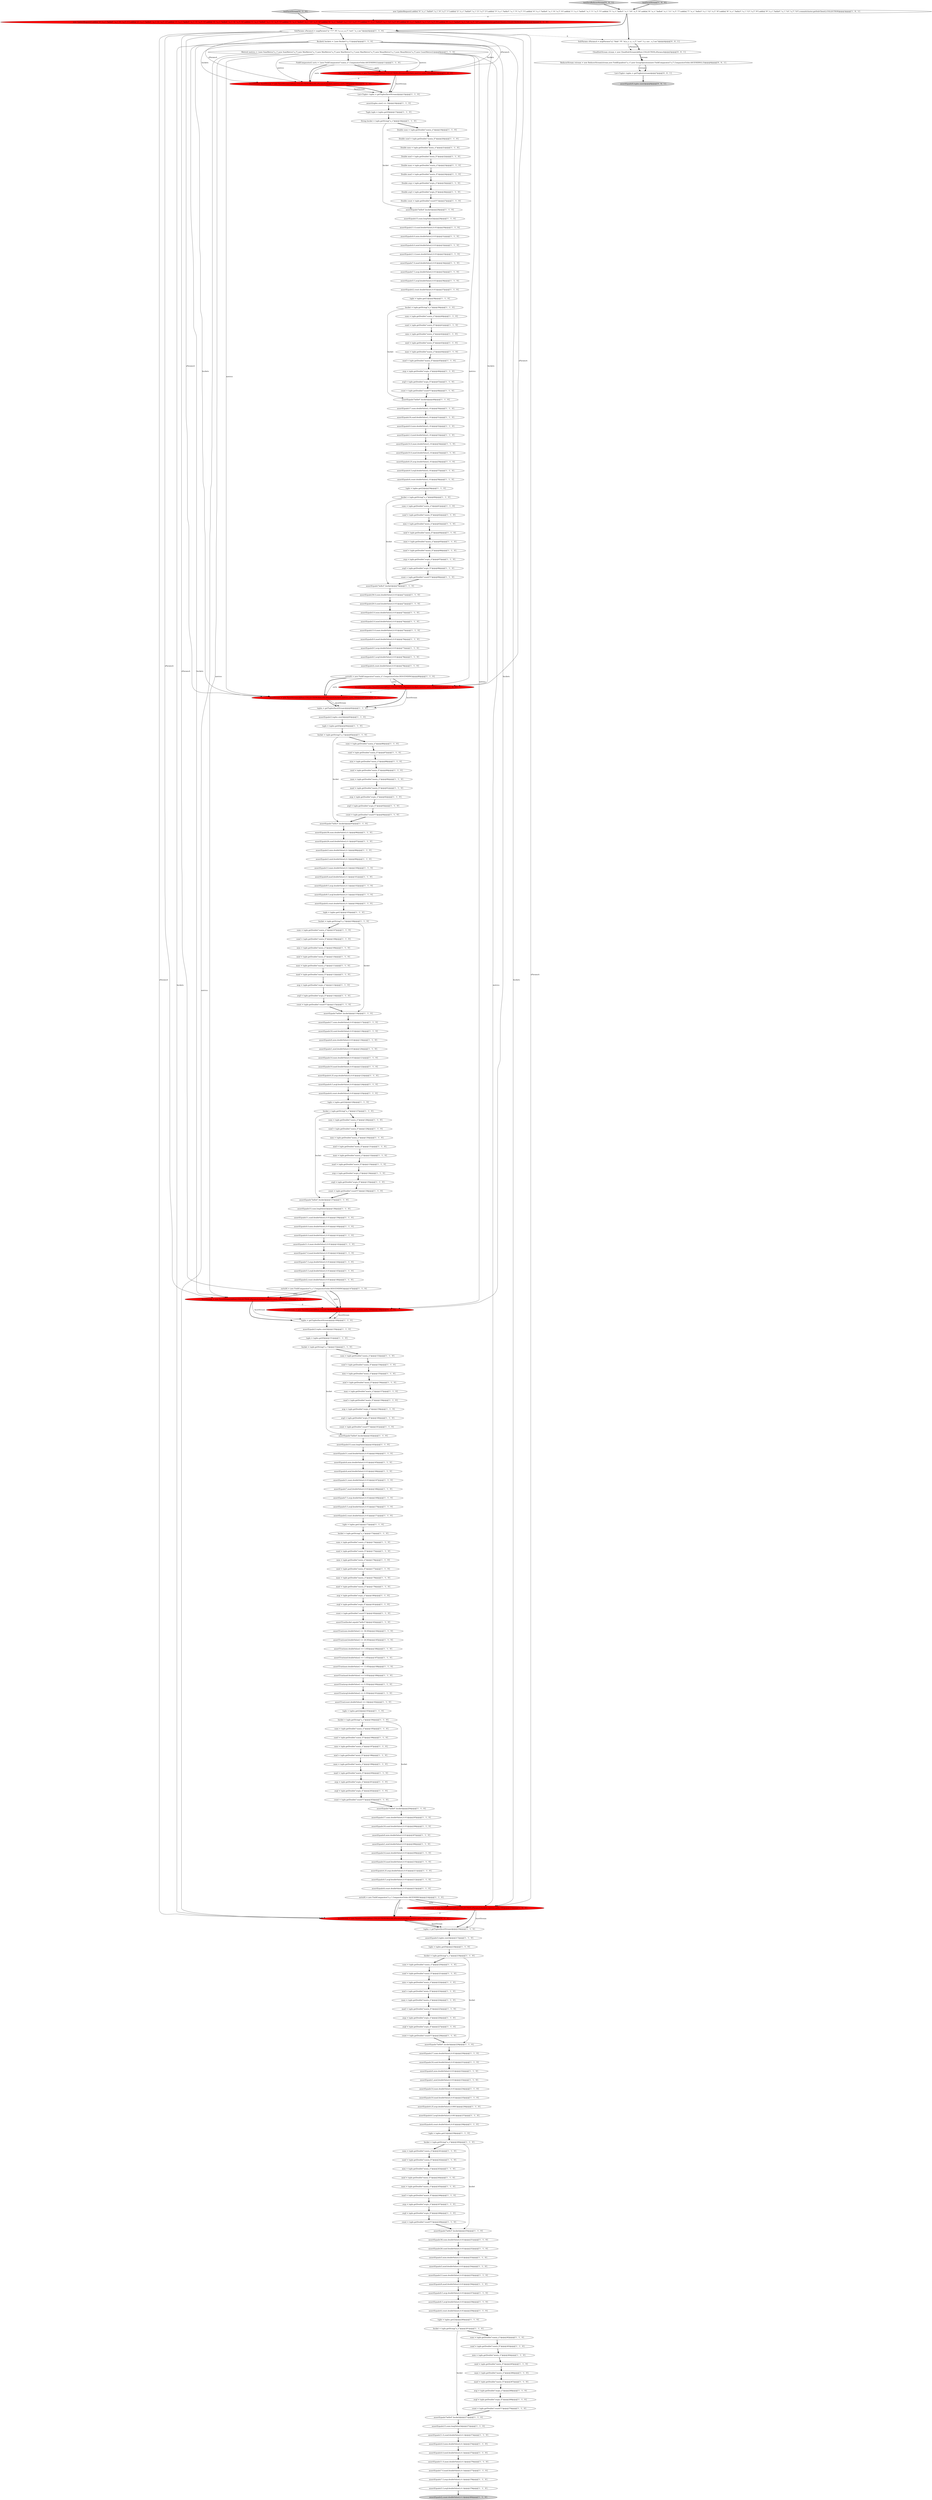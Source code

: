digraph {
89 [style = filled, label = "avgi = tuple.getDouble(\"avg(a_i)\")@@@113@@@['1', '1', '0']", fillcolor = white, shape = ellipse image = "AAA0AAABBB1BBB"];
34 [style = filled, label = "mini = tuple.getDouble(\"min(a_i)\")@@@109@@@['1', '1', '0']", fillcolor = white, shape = ellipse image = "AAA0AAABBB1BBB"];
16 [style = filled, label = "FieldComparator(( sorts = {new FieldComparator(\"sum(a_i)\",ComparatorOrder.ASCENDING)}@@@11@@@['1', '1', '0']", fillcolor = white, shape = ellipse image = "AAA0AAABBB1BBB"];
196 [style = filled, label = "assertEquals(0,mini.doubleValue(),0.01)@@@232@@@['1', '1', '0']", fillcolor = white, shape = ellipse image = "AAA0AAABBB1BBB"];
101 [style = filled, label = "Double minf = tuple.getDouble(\"min(a_f)\")@@@22@@@['1', '1', '0']", fillcolor = white, shape = ellipse image = "AAA0AAABBB1BBB"];
264 [style = filled, label = "avgi = tuple.getDouble(\"avg(a_i)\")@@@226@@@['1', '1', '0']", fillcolor = white, shape = ellipse image = "AAA0AAABBB1BBB"];
226 [style = filled, label = "avgf = tuple.getDouble(\"avg(a_f)\")@@@68@@@['1', '1', '0']", fillcolor = white, shape = ellipse image = "AAA0AAABBB1BBB"];
63 [style = filled, label = "sumi = tuple.getDouble(\"sum(a_i)\")@@@262@@@['1', '1', '0']", fillcolor = white, shape = ellipse image = "AAA0AAABBB1BBB"];
72 [style = filled, label = "maxf = tuple.getDouble(\"max(a_f)\")@@@91@@@['1', '1', '0']", fillcolor = white, shape = ellipse image = "AAA0AAABBB1BBB"];
84 [style = filled, label = "assertEquals(\"hello3\",bucket)@@@95@@@['1', '1', '0']", fillcolor = white, shape = ellipse image = "AAA0AAABBB1BBB"];
44 [style = filled, label = "assertEquals(10,maxf.doubleValue(),0.01)@@@210@@@['1', '1', '0']", fillcolor = white, shape = ellipse image = "AAA0AAABBB1BBB"];
137 [style = filled, label = "maxi = tuple.getDouble(\"max(a_i)\")@@@157@@@['1', '1', '0']", fillcolor = white, shape = ellipse image = "AAA0AAABBB1BBB"];
151 [style = filled, label = "sumf = tuple.getDouble(\"sum(a_f)\")@@@108@@@['1', '1', '0']", fillcolor = white, shape = ellipse image = "AAA0AAABBB1BBB"];
194 [style = filled, label = "assertEquals(3,tuples.size())@@@217@@@['1', '1', '0']", fillcolor = white, shape = ellipse image = "AAA0AAABBB1BBB"];
32 [style = filled, label = "assertEquals(6.5,avgf.doubleValue(),0.1)@@@103@@@['1', '1', '0']", fillcolor = white, shape = ellipse image = "AAA0AAABBB1BBB"];
220 [style = filled, label = "assertEquals(11,sumf.doubleValue(),0.01)@@@164@@@['1', '1', '0']", fillcolor = white, shape = ellipse image = "AAA0AAABBB1BBB"];
270 [style = filled, label = "assertEquals(15,sumi.longValue())@@@272@@@['1', '1', '0']", fillcolor = white, shape = ellipse image = "AAA0AAABBB1BBB"];
257 [style = filled, label = "assertEquals(3,tuples.size())@@@150@@@['1', '1', '0']", fillcolor = white, shape = ellipse image = "AAA0AAABBB1BBB"];
272 [style = filled, label = "count = tuple.getDouble(\"count(*)\")@@@249@@@['1', '1', '0']", fillcolor = white, shape = ellipse image = "AAA0AAABBB1BBB"];
33 [style = filled, label = "assertEquals(38,sumi.doubleValue(),0.01)@@@251@@@['1', '1', '0']", fillcolor = white, shape = ellipse image = "AAA0AAABBB1BBB"];
43 [style = filled, label = "minf = tuple.getDouble(\"min(a_f)\")@@@131@@@['1', '1', '0']", fillcolor = white, shape = ellipse image = "AAA0AAABBB1BBB"];
174 [style = filled, label = "tuple = tuples.get(0)@@@151@@@['1', '1', '0']", fillcolor = white, shape = ellipse image = "AAA0AAABBB1BBB"];
281 [style = filled, label = "SolrParams sParamsA = mapParams(\"q\",\"blah\",\"fl\",\"id,a_s, a_i, a_f\",\"sort\",\"a_s asc , a_f asc\")@@@4@@@['0', '0', '1']", fillcolor = white, shape = ellipse image = "AAA0AAABBB3BBB"];
250 [style = filled, label = "assertEquals(26.0,sumf.doubleValue(),0.01)@@@72@@@['1', '1', '0']", fillcolor = white, shape = ellipse image = "AAA0AAABBB1BBB"];
62 [style = filled, label = "assertEquals(\"hello3\",bucket)@@@250@@@['1', '1', '0']", fillcolor = white, shape = ellipse image = "AAA0AAABBB1BBB"];
179 [style = filled, label = "bucket = tuple.getString(\"a_s\")@@@261@@@['1', '1', '0']", fillcolor = white, shape = ellipse image = "AAA0AAABBB1BBB"];
148 [style = filled, label = "assertEquals(5.5,avgf.doubleValue(),0.01)@@@36@@@['1', '1', '0']", fillcolor = white, shape = ellipse image = "AAA0AAABBB1BBB"];
52 [style = filled, label = "sorts(0( = new FieldComparator(\"sum(a_i)\",ComparatorOrder.DESCENDING)@@@80@@@['1', '1', '0']", fillcolor = white, shape = ellipse image = "AAA0AAABBB1BBB"];
185 [style = filled, label = "assertEquals(4,count.doubleValue(),0.1)@@@104@@@['1', '1', '0']", fillcolor = white, shape = ellipse image = "AAA0AAABBB1BBB"];
49 [style = filled, label = "tuple = tuples.get(1)@@@105@@@['1', '1', '0']", fillcolor = white, shape = ellipse image = "AAA0AAABBB1BBB"];
147 [style = filled, label = "assertTrue(maxf.doubleValue() == 9.0D)@@@189@@@['1', '1', '0']", fillcolor = white, shape = ellipse image = "AAA0AAABBB1BBB"];
213 [style = filled, label = "avgi = tuple.getDouble(\"avg(a_i)\")@@@67@@@['1', '1', '0']", fillcolor = white, shape = ellipse image = "AAA0AAABBB1BBB"];
252 [style = filled, label = "assertEquals(4,count.doubleValue(),0.01)@@@259@@@['1', '1', '0']", fillcolor = white, shape = ellipse image = "AAA0AAABBB1BBB"];
141 [style = filled, label = "bucket = tuple.getString(\"a_s\")@@@240@@@['1', '1', '0']", fillcolor = white, shape = ellipse image = "AAA0AAABBB1BBB"];
146 [style = filled, label = "Double avgf = tuple.getDouble(\"avg(a_f)\")@@@26@@@['1', '1', '0']", fillcolor = white, shape = ellipse image = "AAA0AAABBB1BBB"];
128 [style = filled, label = "minf = tuple.getDouble(\"min(a_f)\")@@@89@@@['1', '1', '0']", fillcolor = white, shape = ellipse image = "AAA0AAABBB1BBB"];
235 [style = filled, label = "assertEquals(9,maxf.doubleValue(),0.01)@@@256@@@['1', '1', '0']", fillcolor = white, shape = ellipse image = "AAA0AAABBB1BBB"];
4 [style = filled, label = "assertEquals(14,maxi.doubleValue(),0.01)@@@209@@@['1', '1', '0']", fillcolor = white, shape = ellipse image = "AAA0AAABBB1BBB"];
162 [style = filled, label = "assertTrue(avgf.doubleValue() == 6.5D)@@@191@@@['1', '1', '0']", fillcolor = white, shape = ellipse image = "AAA0AAABBB1BBB"];
93 [style = filled, label = "avgf = tuple.getDouble(\"avg(a_f)\")@@@160@@@['1', '1', '0']", fillcolor = white, shape = ellipse image = "AAA0AAABBB1BBB"];
48 [style = filled, label = "assertEquals(1.0,minf.doubleValue(),.01)@@@53@@@['1', '1', '0']", fillcolor = white, shape = ellipse image = "AAA0AAABBB1BBB"];
8 [style = filled, label = "mini = tuple.getDouble(\"min(a_i)\")@@@222@@@['1', '1', '0']", fillcolor = white, shape = ellipse image = "AAA0AAABBB1BBB"];
18 [style = filled, label = "avgi = tuple.getDouble(\"avg(a_i)\")@@@247@@@['1', '1', '0']", fillcolor = white, shape = ellipse image = "AAA0AAABBB1BBB"];
95 [style = filled, label = "sumf = tuple.getDouble(\"sum(a_f)\")@@@129@@@['1', '1', '0']", fillcolor = white, shape = ellipse image = "AAA0AAABBB1BBB"];
262 [style = filled, label = "assertEquals(4,count.doubleValue(),0.01)@@@238@@@['1', '1', '0']", fillcolor = white, shape = ellipse image = "AAA0AAABBB1BBB"];
86 [style = filled, label = "assertEquals(11.0,sumf.doubleValue(),0.01)@@@30@@@['1', '1', '0']", fillcolor = white, shape = ellipse image = "AAA0AAABBB1BBB"];
153 [style = filled, label = "bucket = tuple.getString(\"a_s\")@@@85@@@['1', '1', '0']", fillcolor = white, shape = ellipse image = "AAA0AAABBB1BBB"];
206 [style = filled, label = "assertEquals(5.5,avgf.doubleValue(),0.01)@@@145@@@['1', '1', '0']", fillcolor = white, shape = ellipse image = "AAA0AAABBB1BBB"];
133 [style = filled, label = "assertEquals(9.5,avgi.doubleValue(),0.01)@@@77@@@['1', '1', '0']", fillcolor = white, shape = ellipse image = "AAA0AAABBB1BBB"];
107 [style = filled, label = "maxf = tuple.getDouble(\"max(a_f)\")@@@45@@@['1', '1', '0']", fillcolor = white, shape = ellipse image = "AAA0AAABBB1BBB"];
216 [style = filled, label = "sumi = tuple.getDouble(\"sum(a_i)\")@@@174@@@['1', '1', '0']", fillcolor = white, shape = ellipse image = "AAA0AAABBB1BBB"];
143 [style = filled, label = "avgf = tuple.getDouble(\"avg(a_f)\")@@@93@@@['1', '1', '0']", fillcolor = white, shape = ellipse image = "AAA0AAABBB1BBB"];
98 [style = filled, label = "assertEquals(0,mini.doubleValue(),0.01)@@@207@@@['1', '1', '0']", fillcolor = white, shape = ellipse image = "AAA0AAABBB1BBB"];
30 [style = filled, label = "sorts(0( = new FieldComparator(\"a_s\",ComparatorOrder.DESCENDING)@@@147@@@['1', '1', '0']", fillcolor = white, shape = ellipse image = "AAA0AAABBB1BBB"];
144 [style = filled, label = "mini = tuple.getDouble(\"min(a_i)\")@@@88@@@['1', '1', '0']", fillcolor = white, shape = ellipse image = "AAA0AAABBB1BBB"];
172 [style = filled, label = "Metric(( metrics = {new SumMetric(\"a_i\"),new SumMetric(\"a_f\"),new MinMetric(\"a_i\"),new MinMetric(\"a_f\"),new MaxMetric(\"a_i\"),new MaxMetric(\"a_f\"),new MeanMetric(\"a_i\"),new MeanMetric(\"a_f\"),new CountMetric()}@@@8@@@['1', '1', '0']", fillcolor = white, shape = ellipse image = "AAA0AAABBB1BBB"];
263 [style = filled, label = "assert(tuples.size() == 3)@@@16@@@['1', '1', '0']", fillcolor = white, shape = ellipse image = "AAA0AAABBB1BBB"];
25 [style = filled, label = "count = tuple.getDouble(\"count(*)\")@@@270@@@['1', '1', '0']", fillcolor = white, shape = ellipse image = "AAA0AAABBB1BBB"];
129 [style = filled, label = "assertEquals(9.5,avgi.doubleValue(),0.01)@@@257@@@['1', '1', '0']", fillcolor = white, shape = ellipse image = "AAA0AAABBB1BBB"];
78 [style = filled, label = "sumf = tuple.getDouble(\"sum(a_f)\")@@@242@@@['1', '1', '0']", fillcolor = white, shape = ellipse image = "AAA0AAABBB1BBB"];
96 [style = filled, label = "assertEquals(18,sumf.doubleValue(),0.01)@@@231@@@['1', '1', '0']", fillcolor = white, shape = ellipse image = "AAA0AAABBB1BBB"];
156 [style = filled, label = "assertEquals(10.0,maxf.doubleValue(),.01)@@@55@@@['1', '1', '0']", fillcolor = white, shape = ellipse image = "AAA0AAABBB1BBB"];
204 [style = filled, label = "assertEquals(15,sumi.longValue())@@@29@@@['1', '1', '0']", fillcolor = white, shape = ellipse image = "AAA0AAABBB1BBB"];
54 [style = filled, label = "String bucket = tuple.getString(\"a_s\")@@@18@@@['1', '1', '0']", fillcolor = white, shape = ellipse image = "AAA0AAABBB1BBB"];
5 [style = filled, label = "assertTrue(minf.doubleValue() == 3.0D)@@@187@@@['1', '1', '0']", fillcolor = white, shape = ellipse image = "AAA0AAABBB1BBB"];
122 [style = filled, label = "assertEquals(11.0,maxi.doubleValue(),0.01)@@@142@@@['1', '1', '0']", fillcolor = white, shape = ellipse image = "AAA0AAABBB1BBB"];
208 [style = filled, label = "assertEquals(3,minf.doubleValue(),0.01)@@@254@@@['1', '1', '0']", fillcolor = white, shape = ellipse image = "AAA0AAABBB1BBB"];
215 [style = filled, label = "minf = tuple.getDouble(\"min(a_f)\")@@@156@@@['1', '1', '0']", fillcolor = white, shape = ellipse image = "AAA0AAABBB1BBB"];
103 [style = filled, label = "assertEquals(9,maxf.doubleValue(),0.1)@@@101@@@['1', '1', '0']", fillcolor = white, shape = ellipse image = "AAA0AAABBB1BBB"];
183 [style = filled, label = "Double sumi = tuple.getDouble(\"sum(a_i)\")@@@19@@@['1', '1', '0']", fillcolor = white, shape = ellipse image = "AAA0AAABBB1BBB"];
237 [style = filled, label = "assertEquals(\"hello3\",bucket)@@@70@@@['1', '1', '0']", fillcolor = white, shape = ellipse image = "AAA0AAABBB1BBB"];
276 [style = filled, label = "facetStream = new FacetStream(zkHost,COLLECTIONORALIAS,sParamsA,buckets,metrics,sorts,100)@@@81@@@['0', '1', '0']", fillcolor = red, shape = ellipse image = "AAA1AAABBB2BBB"];
155 [style = filled, label = "assertEquals(26,sumf.doubleValue(),0.01)@@@252@@@['1', '1', '0']", fillcolor = white, shape = ellipse image = "AAA0AAABBB1BBB"];
58 [style = filled, label = "assertEquals(11.0,maxi.doubleValue(),0.01)@@@33@@@['1', '1', '0']", fillcolor = white, shape = ellipse image = "AAA0AAABBB1BBB"];
284 [style = filled, label = "testZeroReducerStream['0', '0', '1']", fillcolor = lightgray, shape = diamond image = "AAA0AAABBB3BBB"];
217 [style = filled, label = "maxi = tuple.getDouble(\"max(a_i)\")@@@65@@@['1', '1', '0']", fillcolor = white, shape = ellipse image = "AAA0AAABBB1BBB"];
283 [style = filled, label = "ReducerStream rstream = new ReducerStream(stream,new FieldEqualitor(\"a_s\"),new GroupOperation(new FieldComparator(\"a_f\",ComparatorOrder.ASCENDING),5))@@@6@@@['0', '0', '1']", fillcolor = white, shape = ellipse image = "AAA0AAABBB3BBB"];
192 [style = filled, label = "assertEquals(4.25,avgi.doubleValue(),0.01)@@@211@@@['1', '1', '0']", fillcolor = white, shape = ellipse image = "AAA0AAABBB1BBB"];
165 [style = filled, label = "assertEquals(18,sumf.doubleValue(),.01)@@@51@@@['1', '1', '0']", fillcolor = white, shape = ellipse image = "AAA0AAABBB1BBB"];
249 [style = filled, label = "assertEquals(6.5,avgf.doubleValue(),0.01)@@@78@@@['1', '1', '0']", fillcolor = white, shape = ellipse image = "AAA0AAABBB1BBB"];
197 [style = filled, label = "assertEquals(11.0,sumf.doubleValue(),0.1)@@@273@@@['1', '1', '0']", fillcolor = white, shape = ellipse image = "AAA0AAABBB1BBB"];
135 [style = filled, label = "maxf = tuple.getDouble(\"max(a_f)\")@@@133@@@['1', '1', '0']", fillcolor = white, shape = ellipse image = "AAA0AAABBB1BBB"];
51 [style = filled, label = "tuple = tuples.get(2)@@@193@@@['1', '1', '0']", fillcolor = white, shape = ellipse image = "AAA0AAABBB1BBB"];
60 [style = filled, label = "assertEquals(7.5,avgi.doubleValue(),0.01)@@@169@@@['1', '1', '0']", fillcolor = white, shape = ellipse image = "AAA0AAABBB1BBB"];
266 [style = filled, label = "maxi = tuple.getDouble(\"max(a_i)\")@@@245@@@['1', '1', '0']", fillcolor = white, shape = ellipse image = "AAA0AAABBB1BBB"];
64 [style = filled, label = "tuples = getTuples(facetStream)@@@82@@@['1', '1', '0']", fillcolor = white, shape = ellipse image = "AAA0AAABBB1BBB"];
268 [style = filled, label = "assertTrue(mini.doubleValue() == 3.0D)@@@186@@@['1', '1', '0']", fillcolor = white, shape = ellipse image = "AAA0AAABBB1BBB"];
97 [style = filled, label = "assertEquals(13,maxi.doubleValue(),0.01)@@@255@@@['1', '1', '0']", fillcolor = white, shape = ellipse image = "AAA0AAABBB1BBB"];
111 [style = filled, label = "assertEquals(0,mini.doubleValue(),0.01)@@@119@@@['1', '1', '0']", fillcolor = white, shape = ellipse image = "AAA0AAABBB1BBB"];
92 [style = filled, label = "assertEquals(18,sumf.doubleValue(),0.01)@@@118@@@['1', '1', '0']", fillcolor = white, shape = ellipse image = "AAA0AAABBB1BBB"];
182 [style = filled, label = "mini = tuple.getDouble(\"min(a_i)\")@@@130@@@['1', '1', '0']", fillcolor = white, shape = ellipse image = "AAA0AAABBB1BBB"];
224 [style = filled, label = "Bucket(( buckets = {new Bucket(\"a_s\")}@@@5@@@['1', '1', '0']", fillcolor = white, shape = ellipse image = "AAA0AAABBB1BBB"];
46 [style = filled, label = "assertEquals(11,maxi.doubleValue(),0.01)@@@167@@@['1', '1', '0']", fillcolor = white, shape = ellipse image = "AAA0AAABBB1BBB"];
186 [style = filled, label = "avgi = tuple.getDouble(\"avg(a_i)\")@@@201@@@['1', '1', '0']", fillcolor = white, shape = ellipse image = "AAA0AAABBB1BBB"];
191 [style = filled, label = "assertEquals(\"hello4\",bucket)@@@137@@@['1', '1', '0']", fillcolor = white, shape = ellipse image = "AAA0AAABBB1BBB"];
115 [style = filled, label = "assertEquals(9.5,avgi.doubleValue(),0.1)@@@102@@@['1', '1', '0']", fillcolor = white, shape = ellipse image = "AAA0AAABBB1BBB"];
154 [style = filled, label = "assertEquals(10,maxf.doubleValue(),0.01)@@@122@@@['1', '1', '0']", fillcolor = white, shape = ellipse image = "AAA0AAABBB1BBB"];
118 [style = filled, label = "mini = tuple.getDouble(\"min(a_i)\")@@@63@@@['1', '1', '0']", fillcolor = white, shape = ellipse image = "AAA0AAABBB1BBB"];
100 [style = filled, label = "maxi = tuple.getDouble(\"max(a_i)\")@@@199@@@['1', '1', '0']", fillcolor = white, shape = ellipse image = "AAA0AAABBB1BBB"];
227 [style = filled, label = "assertEquals(4,count.doubleValue(),0.01)@@@79@@@['1', '1', '0']", fillcolor = white, shape = ellipse image = "AAA0AAABBB1BBB"];
161 [style = filled, label = "maxf = tuple.getDouble(\"max(a_f)\")@@@158@@@['1', '1', '0']", fillcolor = white, shape = ellipse image = "AAA0AAABBB1BBB"];
21 [style = filled, label = "tuples = getTuples(facetStream)@@@149@@@['1', '1', '0']", fillcolor = white, shape = ellipse image = "AAA0AAABBB1BBB"];
126 [style = filled, label = "assertEquals(1,minf.doubleValue(),0.01)@@@120@@@['1', '1', '0']", fillcolor = white, shape = ellipse image = "AAA0AAABBB1BBB"];
254 [style = filled, label = "maxi = tuple.getDouble(\"max(a_i)\")@@@44@@@['1', '1', '0']", fillcolor = white, shape = ellipse image = "AAA0AAABBB1BBB"];
214 [style = filled, label = "maxi = tuple.getDouble(\"max(a_i)\")@@@224@@@['1', '1', '0']", fillcolor = white, shape = ellipse image = "AAA0AAABBB1BBB"];
267 [style = filled, label = "FacetStream facetStream = new FacetStream(zkHost,COLLECTION,sParamsA,buckets,metrics,sorts,100)@@@14@@@['1', '0', '0']", fillcolor = red, shape = ellipse image = "AAA1AAABBB1BBB"];
271 [style = filled, label = "mini = tuple.getDouble(\"min(a_i)\")@@@176@@@['1', '1', '0']", fillcolor = white, shape = ellipse image = "AAA0AAABBB1BBB"];
261 [style = filled, label = "assertEquals(4.5,avgf.doubleValue(),.01)@@@57@@@['1', '1', '0']", fillcolor = white, shape = ellipse image = "AAA0AAABBB1BBB"];
75 [style = filled, label = "assertEquals(3,minf.doubleValue(),0.1)@@@99@@@['1', '1', '0']", fillcolor = white, shape = ellipse image = "AAA0AAABBB1BBB"];
193 [style = filled, label = "avgf = tuple.getDouble(\"avg(a_f)\")@@@114@@@['1', '1', '0']", fillcolor = white, shape = ellipse image = "AAA0AAABBB1BBB"];
205 [style = filled, label = "sumi = tuple.getDouble(\"sum(a_i)\")@@@61@@@['1', '1', '0']", fillcolor = white, shape = ellipse image = "AAA0AAABBB1BBB"];
22 [style = filled, label = "Double maxf = tuple.getDouble(\"max(a_f)\")@@@24@@@['1', '1', '0']", fillcolor = white, shape = ellipse image = "AAA0AAABBB1BBB"];
80 [style = filled, label = "assertEquals(11,sumf.doubleValue(),0.01)@@@139@@@['1', '1', '0']", fillcolor = white, shape = ellipse image = "AAA0AAABBB1BBB"];
279 [style = filled, label = "CloudSolrStream stream = new CloudSolrStream(zkHost,COLLECTION,sParamsA)@@@5@@@['0', '0', '1']", fillcolor = white, shape = ellipse image = "AAA0AAABBB3BBB"];
7 [style = filled, label = "avgf = tuple.getDouble(\"avg(a_f)\")@@@202@@@['1', '1', '0']", fillcolor = white, shape = ellipse image = "AAA0AAABBB1BBB"];
207 [style = filled, label = "assertEquals(14,maxi.doubleValue(),0.01)@@@234@@@['1', '1', '0']", fillcolor = white, shape = ellipse image = "AAA0AAABBB1BBB"];
184 [style = filled, label = "assertEquals(2,count.doubleValue(),0.01)@@@146@@@['1', '1', '0']", fillcolor = white, shape = ellipse image = "AAA0AAABBB1BBB"];
152 [style = filled, label = "assertEquals(7.5,avgi.doubleValue(),0.01)@@@35@@@['1', '1', '0']", fillcolor = white, shape = ellipse image = "AAA0AAABBB1BBB"];
139 [style = filled, label = "assertEquals(5.5,avgf.doubleValue(),0.01)@@@170@@@['1', '1', '0']", fillcolor = white, shape = ellipse image = "AAA0AAABBB1BBB"];
203 [style = filled, label = "Double maxi = tuple.getDouble(\"max(a_i)\")@@@23@@@['1', '1', '0']", fillcolor = white, shape = ellipse image = "AAA0AAABBB1BBB"];
173 [style = filled, label = "Tuple tuple = tuples.get(0)@@@17@@@['1', '1', '0']", fillcolor = white, shape = ellipse image = "AAA0AAABBB1BBB"];
27 [style = filled, label = "maxi = tuple.getDouble(\"max(a_i)\")@@@111@@@['1', '1', '0']", fillcolor = white, shape = ellipse image = "AAA0AAABBB1BBB"];
134 [style = filled, label = "sumi = tuple.getDouble(\"sum(a_i)\")@@@220@@@['1', '1', '0']", fillcolor = white, shape = ellipse image = "AAA0AAABBB1BBB"];
202 [style = filled, label = "assertEquals(15,sumi.longValue())@@@138@@@['1', '1', '0']", fillcolor = white, shape = ellipse image = "AAA0AAABBB1BBB"];
138 [style = filled, label = "minf = tuple.getDouble(\"min(a_f)\")@@@223@@@['1', '1', '0']", fillcolor = white, shape = ellipse image = "AAA0AAABBB1BBB"];
61 [style = filled, label = "assertEquals(13,maxi.doubleValue(),0.1)@@@100@@@['1', '1', '0']", fillcolor = white, shape = ellipse image = "AAA0AAABBB1BBB"];
200 [style = filled, label = "sumf = tuple.getDouble(\"sum(a_f)\")@@@41@@@['1', '1', '0']", fillcolor = white, shape = ellipse image = "AAA0AAABBB1BBB"];
66 [style = filled, label = "mini = tuple.getDouble(\"min(a_i)\")@@@42@@@['1', '1', '0']", fillcolor = white, shape = ellipse image = "AAA0AAABBB1BBB"];
29 [style = filled, label = "assertEquals(4.5,avgf.doubleValue(),0.01)@@@124@@@['1', '1', '0']", fillcolor = white, shape = ellipse image = "AAA0AAABBB1BBB"];
278 [style = filled, label = "testFacetStream['0', '1', '0']", fillcolor = lightgray, shape = diamond image = "AAA0AAABBB2BBB"];
132 [style = filled, label = "bucket = tuple.getString(\"a_s\")@@@194@@@['1', '1', '0']", fillcolor = white, shape = ellipse image = "AAA0AAABBB1BBB"];
239 [style = filled, label = "assertEquals(7.0,maxf.doubleValue(),0.01)@@@143@@@['1', '1', '0']", fillcolor = white, shape = ellipse image = "AAA0AAABBB1BBB"];
17 [style = filled, label = "mini = tuple.getDouble(\"min(a_i)\")@@@155@@@['1', '1', '0']", fillcolor = white, shape = ellipse image = "AAA0AAABBB1BBB"];
36 [style = filled, label = "assertTrue(bucket.equals(\"hello3\"))@@@183@@@['1', '1', '0']", fillcolor = white, shape = ellipse image = "AAA0AAABBB1BBB"];
108 [style = filled, label = "assertEquals(\"hello0\",bucket)@@@229@@@['1', '1', '0']", fillcolor = white, shape = ellipse image = "AAA0AAABBB1BBB"];
11 [style = filled, label = "avgi = tuple.getDouble(\"avg(a_i)\")@@@180@@@['1', '1', '0']", fillcolor = white, shape = ellipse image = "AAA0AAABBB1BBB"];
125 [style = filled, label = "bucket = tuple.getString(\"a_s\")@@@39@@@['1', '1', '0']", fillcolor = white, shape = ellipse image = "AAA0AAABBB1BBB"];
258 [style = filled, label = "maxi = tuple.getDouble(\"max(a_i)\")@@@132@@@['1', '1', '0']", fillcolor = white, shape = ellipse image = "AAA0AAABBB1BBB"];
120 [style = filled, label = "tuple = tuples.get(1)@@@38@@@['1', '1', '0']", fillcolor = white, shape = ellipse image = "AAA0AAABBB1BBB"];
199 [style = filled, label = "assertEquals(7.5,avgi.doubleValue(),0.1)@@@278@@@['1', '1', '0']", fillcolor = white, shape = ellipse image = "AAA0AAABBB1BBB"];
164 [style = filled, label = "new UpdateRequest().add(id,\"0\",\"a_s\",\"hello0\",\"a_i\",\"0\",\"a_f\",\"1\").add(id,\"2\",\"a_s\",\"hello0\",\"a_i\",\"2\",\"a_f\",\"2\").add(id,\"3\",\"a_s\",\"hello3\",\"a_i\",\"3\",\"a_f\",\"3\").add(id,\"4\",\"a_s\",\"hello4\",\"a_i\",\"4\",\"a_f\",\"4\").add(id,\"1\",\"a_s\",\"hello0\",\"a_i\",\"1\",\"a_f\",\"5\").add(id,\"5\",\"a_s\",\"hello3\",\"a_i\",\"10\",\"a_f\",\"6\").add(id,\"6\",\"a_s\",\"hello4\",\"a_i\",\"11\",\"a_f\",\"7\").add(id,\"7\",\"a_s\",\"hello3\",\"a_i\",\"12\",\"a_f\",\"8\").add(id,\"8\",\"a_s\",\"hello3\",\"a_i\",\"13\",\"a_f\",\"9\").add(id,\"9\",\"a_s\",\"hello0\",\"a_i\",\"14\",\"a_f\",\"10\").commit(cluster.getSolrClient(),COLLECTION)@@@3@@@['1', '0', '1']", fillcolor = white, shape = ellipse image = "AAA0AAABBB1BBB"];
145 [style = filled, label = "count = tuple.getDouble(\"count(*)\")@@@115@@@['1', '1', '0']", fillcolor = white, shape = ellipse image = "AAA0AAABBB1BBB"];
127 [style = filled, label = "avgi = tuple.getDouble(\"avg(a_i)\")@@@134@@@['1', '1', '0']", fillcolor = white, shape = ellipse image = "AAA0AAABBB1BBB"];
260 [style = filled, label = "assertEquals(4,count.doubleValue(),0.01)@@@213@@@['1', '1', '0']", fillcolor = white, shape = ellipse image = "AAA0AAABBB1BBB"];
187 [style = filled, label = "sumi = tuple.getDouble(\"sum(a_i)\")@@@195@@@['1', '1', '0']", fillcolor = white, shape = ellipse image = "AAA0AAABBB1BBB"];
55 [style = filled, label = "avgf = tuple.getDouble(\"avg(a_f)\")@@@47@@@['1', '1', '0']", fillcolor = white, shape = ellipse image = "AAA0AAABBB1BBB"];
255 [style = filled, label = "count = tuple.getDouble(\"count(*)\")@@@94@@@['1', '1', '0']", fillcolor = white, shape = ellipse image = "AAA0AAABBB1BBB"];
119 [style = filled, label = "assertEquals(5.5,avgf.doubleValue(),0.1)@@@279@@@['1', '1', '0']", fillcolor = white, shape = ellipse image = "AAA0AAABBB1BBB"];
232 [style = filled, label = "assertEquals(1,minf.doubleValue(),0.01)@@@233@@@['1', '1', '0']", fillcolor = white, shape = ellipse image = "AAA0AAABBB1BBB"];
245 [style = filled, label = "assertEquals(2,count.doubleValue(),0.1)@@@280@@@['1', '1', '0']", fillcolor = lightgray, shape = ellipse image = "AAA0AAABBB1BBB"];
77 [style = filled, label = "assertEquals(17,sumi.doubleValue(),.01)@@@50@@@['1', '1', '0']", fillcolor = white, shape = ellipse image = "AAA0AAABBB1BBB"];
198 [style = filled, label = "minf = tuple.getDouble(\"min(a_f)\")@@@43@@@['1', '1', '0']", fillcolor = white, shape = ellipse image = "AAA0AAABBB1BBB"];
45 [style = filled, label = "Double count = tuple.getDouble(\"count(*)\")@@@27@@@['1', '1', '0']", fillcolor = white, shape = ellipse image = "AAA0AAABBB1BBB"];
201 [style = filled, label = "avgf = tuple.getDouble(\"avg(a_f)\")@@@181@@@['1', '1', '0']", fillcolor = white, shape = ellipse image = "AAA0AAABBB1BBB"];
212 [style = filled, label = "minf = tuple.getDouble(\"min(a_f)\")@@@64@@@['1', '1', '0']", fillcolor = white, shape = ellipse image = "AAA0AAABBB1BBB"];
219 [style = filled, label = "assertEquals(17,sumi.doubleValue(),0.01)@@@205@@@['1', '1', '0']", fillcolor = white, shape = ellipse image = "AAA0AAABBB1BBB"];
163 [style = filled, label = "assertTrue(sumi.doubleValue() == 38.0D)@@@184@@@['1', '1', '0']", fillcolor = white, shape = ellipse image = "AAA0AAABBB1BBB"];
167 [style = filled, label = "assertEquals(3,mini.doubleValue(),0.1)@@@98@@@['1', '1', '0']", fillcolor = white, shape = ellipse image = "AAA0AAABBB1BBB"];
83 [style = filled, label = "assertEquals(4.0,minf.doubleValue(),0.01)@@@32@@@['1', '1', '0']", fillcolor = white, shape = ellipse image = "AAA0AAABBB1BBB"];
10 [style = filled, label = "avgf = tuple.getDouble(\"avg(a_f)\")@@@135@@@['1', '1', '0']", fillcolor = white, shape = ellipse image = "AAA0AAABBB1BBB"];
6 [style = filled, label = "tuples = getTuples(facetStream)@@@216@@@['1', '1', '0']", fillcolor = white, shape = ellipse image = "AAA0AAABBB1BBB"];
105 [style = filled, label = "mini = tuple.getDouble(\"min(a_i)\")@@@197@@@['1', '1', '0']", fillcolor = white, shape = ellipse image = "AAA0AAABBB1BBB"];
131 [style = filled, label = "avgi = tuple.getDouble(\"avg(a_i)\")@@@92@@@['1', '1', '0']", fillcolor = white, shape = ellipse image = "AAA0AAABBB1BBB"];
210 [style = filled, label = "assertEquals(\"hello4\",bucket)@@@271@@@['1', '1', '0']", fillcolor = white, shape = ellipse image = "AAA0AAABBB1BBB"];
229 [style = filled, label = "assertEquals(4.0,mini.doubleValue(),0.01)@@@31@@@['1', '1', '0']", fillcolor = white, shape = ellipse image = "AAA0AAABBB1BBB"];
178 [style = filled, label = "sumi = tuple.getDouble(\"sum(a_i)\")@@@40@@@['1', '1', '0']", fillcolor = white, shape = ellipse image = "AAA0AAABBB1BBB"];
142 [style = filled, label = "count = tuple.getDouble(\"count(*)\")@@@161@@@['1', '1', '0']", fillcolor = white, shape = ellipse image = "AAA0AAABBB1BBB"];
79 [style = filled, label = "minf = tuple.getDouble(\"min(a_f)\")@@@265@@@['1', '1', '0']", fillcolor = white, shape = ellipse image = "AAA0AAABBB1BBB"];
109 [style = filled, label = "maxi = tuple.getDouble(\"max(a_i)\")@@@266@@@['1', '1', '0']", fillcolor = white, shape = ellipse image = "AAA0AAABBB1BBB"];
24 [style = filled, label = "assertEquals(7.5,avgi.doubleValue(),0.01)@@@144@@@['1', '1', '0']", fillcolor = white, shape = ellipse image = "AAA0AAABBB1BBB"];
238 [style = filled, label = "bucket = tuple.getString(\"a_s\")@@@127@@@['1', '1', '0']", fillcolor = white, shape = ellipse image = "AAA0AAABBB1BBB"];
123 [style = filled, label = "assertEquals(\"hello0\",bucket)@@@49@@@['1', '1', '0']", fillcolor = white, shape = ellipse image = "AAA0AAABBB1BBB"];
275 [style = filled, label = "facetStream = new FacetStream(zkHost,COLLECTIONORALIAS,sParamsA,buckets,metrics,sorts,100)@@@215@@@['0', '1', '0']", fillcolor = red, shape = ellipse image = "AAA1AAABBB2BBB"];
121 [style = filled, label = "assertEquals(38.0,sumi.doubleValue(),0.01)@@@71@@@['1', '1', '0']", fillcolor = white, shape = ellipse image = "AAA0AAABBB1BBB"];
31 [style = filled, label = "assertEquals(4,count.doubleValue(),0.01)@@@125@@@['1', '1', '0']", fillcolor = white, shape = ellipse image = "AAA0AAABBB1BBB"];
160 [style = filled, label = "facetStream = new FacetStream(zkHost,COLLECTION,sParamsA,buckets,metrics,sorts,100)@@@81@@@['1', '0', '0']", fillcolor = red, shape = ellipse image = "AAA1AAABBB1BBB"];
166 [style = filled, label = "sumi = tuple.getDouble(\"sum(a_i)\")@@@86@@@['1', '1', '0']", fillcolor = white, shape = ellipse image = "AAA0AAABBB1BBB"];
19 [style = filled, label = "assertEquals(13.0,maxi.doubleValue(),0.01)@@@75@@@['1', '1', '0']", fillcolor = white, shape = ellipse image = "AAA0AAABBB1BBB"];
3 [style = filled, label = "assertEquals(4,mini.doubleValue(),0.01)@@@165@@@['1', '1', '0']", fillcolor = white, shape = ellipse image = "AAA0AAABBB1BBB"];
209 [style = filled, label = "assertEquals(7.0,maxf.doubleValue(),0.1)@@@277@@@['1', '1', '0']", fillcolor = white, shape = ellipse image = "AAA0AAABBB1BBB"];
59 [style = filled, label = "count = tuple.getDouble(\"count(*)\")@@@228@@@['1', '1', '0']", fillcolor = white, shape = ellipse image = "AAA0AAABBB1BBB"];
73 [style = filled, label = "assertEquals(4.25,avgi.doubleValue(),0.01)@@@123@@@['1', '1', '0']", fillcolor = white, shape = ellipse image = "AAA0AAABBB1BBB"];
228 [style = filled, label = "tuple = tuples.get(1)@@@239@@@['1', '1', '0']", fillcolor = white, shape = ellipse image = "AAA0AAABBB1BBB"];
117 [style = filled, label = "assertEquals(\"hello4\",bucket)@@@28@@@['1', '1', '0']", fillcolor = white, shape = ellipse image = "AAA0AAABBB1BBB"];
244 [style = filled, label = "assertEquals(11.0,maxi.doubleValue(),0.1)@@@276@@@['1', '1', '0']", fillcolor = white, shape = ellipse image = "AAA0AAABBB1BBB"];
37 [style = filled, label = "bucket = tuple.getString(\"a_s\")@@@219@@@['1', '1', '0']", fillcolor = white, shape = ellipse image = "AAA0AAABBB1BBB"];
242 [style = filled, label = "assertEquals(4.5,avgf.doubleValue(),0.01)@@@212@@@['1', '1', '0']", fillcolor = white, shape = ellipse image = "AAA0AAABBB1BBB"];
251 [style = filled, label = "sorts(0( = new FieldComparator(\"a_s\",ComparatorOrder.ASCENDING)@@@214@@@['1', '1', '0']", fillcolor = white, shape = ellipse image = "AAA0AAABBB1BBB"];
124 [style = filled, label = "assertTrue(avgi.doubleValue() == 9.5D)@@@190@@@['1', '1', '0']", fillcolor = white, shape = ellipse image = "AAA0AAABBB1BBB"];
231 [style = filled, label = "assertEquals(4.0,minf.doubleValue(),0.01)@@@141@@@['1', '1', '0']", fillcolor = white, shape = ellipse image = "AAA0AAABBB1BBB"];
280 [style = filled, label = "assertEquals(0,tuples.size())@@@8@@@['0', '0', '1']", fillcolor = lightgray, shape = ellipse image = "AAA0AAABBB3BBB"];
140 [style = filled, label = "bucket = tuple.getString(\"a_s\")@@@173@@@['1', '1', '0']", fillcolor = white, shape = ellipse image = "AAA0AAABBB1BBB"];
282 [style = filled, label = "List<Tuple> tuples = getTuples(rstream)@@@7@@@['0', '0', '1']", fillcolor = white, shape = ellipse image = "AAA0AAABBB3BBB"];
47 [style = filled, label = "facetStream = new FacetStream(zkHost,COLLECTION,sParamsA,buckets,metrics,sorts,100)@@@148@@@['1', '0', '0']", fillcolor = red, shape = ellipse image = "AAA1AAABBB1BBB"];
65 [style = filled, label = "minf = tuple.getDouble(\"min(a_f)\")@@@177@@@['1', '1', '0']", fillcolor = white, shape = ellipse image = "AAA0AAABBB1BBB"];
85 [style = filled, label = "assertEquals(3,tuples.size())@@@83@@@['1', '1', '0']", fillcolor = white, shape = ellipse image = "AAA0AAABBB1BBB"];
234 [style = filled, label = "count = tuple.getDouble(\"count(*)\")@@@203@@@['1', '1', '0']", fillcolor = white, shape = ellipse image = "AAA0AAABBB1BBB"];
57 [style = filled, label = "assertEquals(\"hello0\",bucket)@@@204@@@['1', '1', '0']", fillcolor = white, shape = ellipse image = "AAA0AAABBB1BBB"];
91 [style = filled, label = "assertEquals(26,sumf.doubleValue(),0.1)@@@97@@@['1', '1', '0']", fillcolor = white, shape = ellipse image = "AAA0AAABBB1BBB"];
136 [style = filled, label = "maxi = tuple.getDouble(\"max(a_i)\")@@@90@@@['1', '1', '0']", fillcolor = white, shape = ellipse image = "AAA0AAABBB1BBB"];
157 [style = filled, label = "assertEquals(4.25,avgi.doubleValue(),.01)@@@56@@@['1', '1', '0']", fillcolor = white, shape = ellipse image = "AAA0AAABBB1BBB"];
113 [style = filled, label = "avgf = tuple.getDouble(\"avg(a_f)\")@@@227@@@['1', '1', '0']", fillcolor = white, shape = ellipse image = "AAA0AAABBB1BBB"];
114 [style = filled, label = "sumf = tuple.getDouble(\"sum(a_f)\")@@@263@@@['1', '1', '0']", fillcolor = white, shape = ellipse image = "AAA0AAABBB1BBB"];
195 [style = filled, label = "assertEquals(0.0,mini.doubleValue(),.01)@@@52@@@['1', '1', '0']", fillcolor = white, shape = ellipse image = "AAA0AAABBB1BBB"];
274 [style = filled, label = "facetStream = new FacetStream(zkHost,COLLECTIONORALIAS,sParamsA,buckets,metrics,sorts,100)@@@148@@@['0', '1', '0']", fillcolor = red, shape = ellipse image = "AAA1AAABBB2BBB"];
181 [style = filled, label = "assertEquals(17,sumi.doubleValue(),0.01)@@@117@@@['1', '1', '0']", fillcolor = white, shape = ellipse image = "AAA0AAABBB1BBB"];
14 [style = filled, label = "avgi = tuple.getDouble(\"avg(a_i)\")@@@46@@@['1', '1', '0']", fillcolor = white, shape = ellipse image = "AAA0AAABBB1BBB"];
150 [style = filled, label = "tuple = tuples.get(2)@@@260@@@['1', '1', '0']", fillcolor = white, shape = ellipse image = "AAA0AAABBB1BBB"];
190 [style = filled, label = "assertEquals(9.0,maxf.doubleValue(),0.01)@@@76@@@['1', '1', '0']", fillcolor = white, shape = ellipse image = "AAA0AAABBB1BBB"];
247 [style = filled, label = "assertEquals(4.0,mini.doubleValue(),0.01)@@@140@@@['1', '1', '0']", fillcolor = white, shape = ellipse image = "AAA0AAABBB1BBB"];
70 [style = filled, label = "sumf = tuple.getDouble(\"sum(a_f)\")@@@175@@@['1', '1', '0']", fillcolor = white, shape = ellipse image = "AAA0AAABBB1BBB"];
104 [style = filled, label = "minf = tuple.getDouble(\"min(a_f)\")@@@198@@@['1', '1', '0']", fillcolor = white, shape = ellipse image = "AAA0AAABBB1BBB"];
50 [style = filled, label = "tuple = tuples.get(2)@@@126@@@['1', '1', '0']", fillcolor = white, shape = ellipse image = "AAA0AAABBB1BBB"];
71 [style = filled, label = "bucket = tuple.getString(\"a_s\")@@@152@@@['1', '1', '0']", fillcolor = white, shape = ellipse image = "AAA0AAABBB1BBB"];
246 [style = filled, label = "assertEquals(14.0,maxi.doubleValue(),.01)@@@54@@@['1', '1', '0']", fillcolor = white, shape = ellipse image = "AAA0AAABBB1BBB"];
248 [style = filled, label = "sumf = tuple.getDouble(\"sum(a_f)\")@@@221@@@['1', '1', '0']", fillcolor = white, shape = ellipse image = "AAA0AAABBB1BBB"];
88 [style = filled, label = "tuple = tuples.get(0)@@@218@@@['1', '1', '0']", fillcolor = white, shape = ellipse image = "AAA0AAABBB1BBB"];
82 [style = filled, label = "tuple = tuples.get(0)@@@84@@@['1', '1', '0']", fillcolor = white, shape = ellipse image = "AAA0AAABBB1BBB"];
176 [style = filled, label = "sumf = tuple.getDouble(\"sum(a_f)\")@@@62@@@['1', '1', '0']", fillcolor = white, shape = ellipse image = "AAA0AAABBB1BBB"];
211 [style = filled, label = "assertEquals(2,count.doubleValue(),0.01)@@@37@@@['1', '1', '0']", fillcolor = white, shape = ellipse image = "AAA0AAABBB1BBB"];
233 [style = filled, label = "mini = tuple.getDouble(\"min(a_i)\")@@@243@@@['1', '1', '0']", fillcolor = white, shape = ellipse image = "AAA0AAABBB1BBB"];
99 [style = filled, label = "assertEquals(14,maxi.doubleValue(),0.01)@@@121@@@['1', '1', '0']", fillcolor = white, shape = ellipse image = "AAA0AAABBB1BBB"];
81 [style = filled, label = "assertEquals(18,sumf.doubleValue(),0.01)@@@206@@@['1', '1', '0']", fillcolor = white, shape = ellipse image = "AAA0AAABBB1BBB"];
159 [style = filled, label = "maxf = tuple.getDouble(\"max(a_f)\")@@@112@@@['1', '1', '0']", fillcolor = white, shape = ellipse image = "AAA0AAABBB1BBB"];
175 [style = filled, label = "bucket = tuple.getString(\"a_s\")@@@60@@@['1', '1', '0']", fillcolor = white, shape = ellipse image = "AAA0AAABBB1BBB"];
28 [style = filled, label = "maxf = tuple.getDouble(\"max(a_f)\")@@@179@@@['1', '1', '0']", fillcolor = white, shape = ellipse image = "AAA0AAABBB1BBB"];
90 [style = filled, label = "assertTrue(maxi.doubleValue() == 13.0D)@@@188@@@['1', '1', '0']", fillcolor = white, shape = ellipse image = "AAA0AAABBB1BBB"];
149 [style = filled, label = "assertEquals(17,sumi.doubleValue(),0.01)@@@230@@@['1', '1', '0']", fillcolor = white, shape = ellipse image = "AAA0AAABBB1BBB"];
42 [style = filled, label = "count = tuple.getDouble(\"count(*)\")@@@69@@@['1', '1', '0']", fillcolor = white, shape = ellipse image = "AAA0AAABBB1BBB"];
76 [style = filled, label = "assertEquals(10,maxf.doubleValue(),0.01)@@@235@@@['1', '1', '0']", fillcolor = white, shape = ellipse image = "AAA0AAABBB1BBB"];
259 [style = filled, label = "avgi = tuple.getDouble(\"avg(a_i)\")@@@159@@@['1', '1', '0']", fillcolor = white, shape = ellipse image = "AAA0AAABBB1BBB"];
253 [style = filled, label = "assertEquals(3,mini.doubleValue(),0.01)@@@253@@@['1', '1', '0']", fillcolor = white, shape = ellipse image = "AAA0AAABBB1BBB"];
188 [style = filled, label = "assertEquals(1,minf.doubleValue(),0.01)@@@208@@@['1', '1', '0']", fillcolor = white, shape = ellipse image = "AAA0AAABBB1BBB"];
9 [style = filled, label = "assertEquals(3.0,mini.doubleValue(),0.01)@@@73@@@['1', '1', '0']", fillcolor = white, shape = ellipse image = "AAA0AAABBB1BBB"];
230 [style = filled, label = "count = tuple.getDouble(\"count(*)\")@@@182@@@['1', '1', '0']", fillcolor = white, shape = ellipse image = "AAA0AAABBB1BBB"];
130 [style = filled, label = "assertEquals(\"hello4\",bucket)@@@162@@@['1', '1', '0']", fillcolor = white, shape = ellipse image = "AAA0AAABBB1BBB"];
13 [style = filled, label = "sumi = tuple.getDouble(\"sum(a_i)\")@@@241@@@['1', '1', '0']", fillcolor = white, shape = ellipse image = "AAA0AAABBB1BBB"];
15 [style = filled, label = "count = tuple.getDouble(\"count(*)\")@@@48@@@['1', '1', '0']", fillcolor = white, shape = ellipse image = "AAA0AAABBB1BBB"];
26 [style = filled, label = "assertTrue(sumf.doubleValue() == 26.0D)@@@185@@@['1', '1', '0']", fillcolor = white, shape = ellipse image = "AAA0AAABBB1BBB"];
170 [style = filled, label = "assertEquals(4.5,avgf.doubleValue(),0.001)@@@237@@@['1', '1', '0']", fillcolor = white, shape = ellipse image = "AAA0AAABBB1BBB"];
56 [style = filled, label = "minf = tuple.getDouble(\"min(a_f)\")@@@110@@@['1', '1', '0']", fillcolor = white, shape = ellipse image = "AAA0AAABBB1BBB"];
225 [style = filled, label = "assertTrue(count.doubleValue() == 4)@@@192@@@['1', '1', '0']", fillcolor = white, shape = ellipse image = "AAA0AAABBB1BBB"];
269 [style = filled, label = "assertEquals(4.25,avgi.doubleValue(),0.0001)@@@236@@@['1', '1', '0']", fillcolor = white, shape = ellipse image = "AAA0AAABBB1BBB"];
69 [style = filled, label = "assertEquals(4,count.doubleValue(),.01)@@@58@@@['1', '1', '0']", fillcolor = white, shape = ellipse image = "AAA0AAABBB1BBB"];
236 [style = filled, label = "Double sumf = tuple.getDouble(\"sum(a_f)\")@@@20@@@['1', '1', '0']", fillcolor = white, shape = ellipse image = "AAA0AAABBB1BBB"];
39 [style = filled, label = "assertEquals(4.0,mini.doubleValue(),0.1)@@@274@@@['1', '1', '0']", fillcolor = white, shape = ellipse image = "AAA0AAABBB1BBB"];
20 [style = filled, label = "sumi = tuple.getDouble(\"sum(a_i)\")@@@107@@@['1', '1', '0']", fillcolor = white, shape = ellipse image = "AAA0AAABBB1BBB"];
23 [style = filled, label = "tuple = tuples.get(1)@@@172@@@['1', '1', '0']", fillcolor = white, shape = ellipse image = "AAA0AAABBB1BBB"];
102 [style = filled, label = "sumf = tuple.getDouble(\"sum(a_f)\")@@@87@@@['1', '1', '0']", fillcolor = white, shape = ellipse image = "AAA0AAABBB1BBB"];
171 [style = filled, label = "count = tuple.getDouble(\"count(*)\")@@@136@@@['1', '1', '0']", fillcolor = white, shape = ellipse image = "AAA0AAABBB1BBB"];
68 [style = filled, label = "Double mini = tuple.getDouble(\"min(a_i)\")@@@21@@@['1', '1', '0']", fillcolor = white, shape = ellipse image = "AAA0AAABBB1BBB"];
180 [style = filled, label = "assertEquals(\"hello0\",bucket)@@@116@@@['1', '1', '0']", fillcolor = white, shape = ellipse image = "AAA0AAABBB1BBB"];
12 [style = filled, label = "sumf = tuple.getDouble(\"sum(a_f)\")@@@154@@@['1', '1', '0']", fillcolor = white, shape = ellipse image = "AAA0AAABBB1BBB"];
110 [style = filled, label = "testFacetStream['1', '0', '0']", fillcolor = lightgray, shape = diamond image = "AAA0AAABBB1BBB"];
221 [style = filled, label = "assertEquals(15,sumi.longValue())@@@163@@@['1', '1', '0']", fillcolor = white, shape = ellipse image = "AAA0AAABBB1BBB"];
177 [style = filled, label = "assertEquals(4,minf.doubleValue(),0.01)@@@166@@@['1', '1', '0']", fillcolor = white, shape = ellipse image = "AAA0AAABBB1BBB"];
112 [style = filled, label = "sumi = tuple.getDouble(\"sum(a_i)\")@@@128@@@['1', '1', '0']", fillcolor = white, shape = ellipse image = "AAA0AAABBB1BBB"];
38 [style = filled, label = "tuple = tuples.get(2)@@@59@@@['1', '1', '0']", fillcolor = white, shape = ellipse image = "AAA0AAABBB1BBB"];
106 [style = filled, label = "maxf = tuple.getDouble(\"max(a_f)\")@@@246@@@['1', '1', '0']", fillcolor = white, shape = ellipse image = "AAA0AAABBB1BBB"];
222 [style = filled, label = "assertEquals(7.0,maxf.doubleValue(),0.01)@@@34@@@['1', '1', '0']", fillcolor = white, shape = ellipse image = "AAA0AAABBB1BBB"];
67 [style = filled, label = "minf = tuple.getDouble(\"min(a_f)\")@@@244@@@['1', '1', '0']", fillcolor = white, shape = ellipse image = "AAA0AAABBB1BBB"];
240 [style = filled, label = "Double avgi = tuple.getDouble(\"avg(a_i)\")@@@25@@@['1', '1', '0']", fillcolor = white, shape = ellipse image = "AAA0AAABBB1BBB"];
265 [style = filled, label = "bucket = tuple.getString(\"a_s\")@@@106@@@['1', '1', '0']", fillcolor = white, shape = ellipse image = "AAA0AAABBB1BBB"];
1 [style = filled, label = "mini = tuple.getDouble(\"min(a_i)\")@@@264@@@['1', '1', '0']", fillcolor = white, shape = ellipse image = "AAA0AAABBB1BBB"];
256 [style = filled, label = "maxf = tuple.getDouble(\"max(a_f)\")@@@200@@@['1', '1', '0']", fillcolor = white, shape = ellipse image = "AAA0AAABBB1BBB"];
94 [style = filled, label = "assertEquals(4.0,minf.doubleValue(),0.1)@@@275@@@['1', '1', '0']", fillcolor = white, shape = ellipse image = "AAA0AAABBB1BBB"];
243 [style = filled, label = "assertEquals(38,sumi.doubleValue(),0.1)@@@96@@@['1', '1', '0']", fillcolor = white, shape = ellipse image = "AAA0AAABBB1BBB"];
277 [style = filled, label = "FacetStream facetStream = new FacetStream(zkHost,COLLECTIONORALIAS,sParamsA,buckets,metrics,sorts,100)@@@14@@@['0', '1', '0']", fillcolor = red, shape = ellipse image = "AAA1AAABBB2BBB"];
0 [style = filled, label = "maxf = tuple.getDouble(\"max(a_f)\")@@@225@@@['1', '1', '0']", fillcolor = white, shape = ellipse image = "AAA0AAABBB1BBB"];
87 [style = filled, label = "facetStream = new FacetStream(zkHost,COLLECTION,sParamsA,buckets,metrics,sorts,100)@@@215@@@['1', '0', '0']", fillcolor = red, shape = ellipse image = "AAA1AAABBB1BBB"];
2 [style = filled, label = "SolrParams sParamsA = mapParams(\"q\",\"*:*\",\"fl\",\"a_s,a_i,a_f\",\"sort\",\"a_s asc\")@@@4@@@['1', '1', '0']", fillcolor = white, shape = ellipse image = "AAA0AAABBB1BBB"];
168 [style = filled, label = "sumi = tuple.getDouble(\"sum(a_i)\")@@@153@@@['1', '1', '0']", fillcolor = white, shape = ellipse image = "AAA0AAABBB1BBB"];
158 [style = filled, label = "avgi = tuple.getDouble(\"avg(a_i)\")@@@268@@@['1', '1', '0']", fillcolor = white, shape = ellipse image = "AAA0AAABBB1BBB"];
223 [style = filled, label = "assertEquals(3.0,minf.doubleValue(),0.01)@@@74@@@['1', '1', '0']", fillcolor = white, shape = ellipse image = "AAA0AAABBB1BBB"];
40 [style = filled, label = "assertEquals(6.5,avgf.doubleValue(),0.01)@@@258@@@['1', '1', '0']", fillcolor = white, shape = ellipse image = "AAA0AAABBB1BBB"];
241 [style = filled, label = "avgf = tuple.getDouble(\"avg(a_f)\")@@@248@@@['1', '1', '0']", fillcolor = white, shape = ellipse image = "AAA0AAABBB1BBB"];
116 [style = filled, label = "assertEquals(7,maxf.doubleValue(),0.01)@@@168@@@['1', '1', '0']", fillcolor = white, shape = ellipse image = "AAA0AAABBB1BBB"];
273 [style = filled, label = "new UpdateRequest().add(id,\"0\",\"a_s\",\"hello0\",\"a_i\",\"0\",\"a_f\",\"1\").add(id,\"2\",\"a_s\",\"hello0\",\"a_i\",\"2\",\"a_f\",\"2\").add(id,\"3\",\"a_s\",\"hello3\",\"a_i\",\"3\",\"a_f\",\"3\").add(id,\"4\",\"a_s\",\"hello4\",\"a_i\",\"4\",\"a_f\",\"4\").add(id,\"1\",\"a_s\",\"hello0\",\"a_i\",\"1\",\"a_f\",\"5\").add(id,\"5\",\"a_s\",\"hello3\",\"a_i\",\"10\",\"a_f\",\"6\").add(id,\"6\",\"a_s\",\"hello4\",\"a_i\",\"11\",\"a_f\",\"7\").add(id,\"7\",\"a_s\",\"hello3\",\"a_i\",\"12\",\"a_f\",\"8\").add(id,\"8\",\"a_s\",\"hello3\",\"a_i\",\"13\",\"a_f\",\"9\").add(id,\"9\",\"a_s\",\"hello0\",\"a_i\",\"14\",\"a_f\",\"10\").commit(cluster.getSolrClient(),COLLECTIONORALIAS)@@@3@@@['0', '1', '0']", fillcolor = red, shape = ellipse image = "AAA1AAABBB2BBB"];
53 [style = filled, label = "avgf = tuple.getDouble(\"avg(a_f)\")@@@269@@@['1', '1', '0']", fillcolor = white, shape = ellipse image = "AAA0AAABBB1BBB"];
35 [style = filled, label = "sumf = tuple.getDouble(\"sum(a_f)\")@@@196@@@['1', '1', '0']", fillcolor = white, shape = ellipse image = "AAA0AAABBB1BBB"];
218 [style = filled, label = "maxf = tuple.getDouble(\"max(a_f)\")@@@66@@@['1', '1', '0']", fillcolor = white, shape = ellipse image = "AAA0AAABBB1BBB"];
74 [style = filled, label = "maxf = tuple.getDouble(\"max(a_f)\")@@@267@@@['1', '1', '0']", fillcolor = white, shape = ellipse image = "AAA0AAABBB1BBB"];
189 [style = filled, label = "List<Tuple> tuples = getTuples(facetStream)@@@15@@@['1', '1', '0']", fillcolor = white, shape = ellipse image = "AAA0AAABBB1BBB"];
41 [style = filled, label = "assertEquals(2,count.doubleValue(),0.01)@@@171@@@['1', '1', '0']", fillcolor = white, shape = ellipse image = "AAA0AAABBB1BBB"];
169 [style = filled, label = "maxi = tuple.getDouble(\"max(a_i)\")@@@178@@@['1', '1', '0']", fillcolor = white, shape = ellipse image = "AAA0AAABBB1BBB"];
11->201 [style = bold, label=""];
82->153 [style = bold, label=""];
213->226 [style = bold, label=""];
32->185 [style = bold, label=""];
275->6 [style = bold, label=""];
271->65 [style = bold, label=""];
196->232 [style = bold, label=""];
111->126 [style = bold, label=""];
216->70 [style = bold, label=""];
208->97 [style = bold, label=""];
52->276 [style = bold, label=""];
268->5 [style = bold, label=""];
224->276 [style = solid, label="buckets"];
243->91 [style = bold, label=""];
155->253 [style = bold, label=""];
194->88 [style = bold, label=""];
85->82 [style = bold, label=""];
99->154 [style = bold, label=""];
2->275 [style = solid, label="sParamsA"];
3->177 [style = bold, label=""];
180->181 [style = bold, label=""];
132->187 [style = bold, label=""];
114->1 [style = bold, label=""];
5->90 [style = bold, label=""];
97->235 [style = bold, label=""];
166->102 [style = bold, label=""];
120->125 [style = bold, label=""];
167->75 [style = bold, label=""];
2->47 [style = solid, label="sParamsA"];
96->196 [style = bold, label=""];
263->173 [style = bold, label=""];
52->160 [style = bold, label=""];
259->93 [style = bold, label=""];
6->194 [style = bold, label=""];
282->280 [style = bold, label=""];
39->94 [style = bold, label=""];
80->247 [style = bold, label=""];
241->272 [style = bold, label=""];
283->282 [style = solid, label="rstream"];
165->195 [style = bold, label=""];
267->277 [style = dashed, label="0"];
277->189 [style = solid, label="facetStream"];
274->21 [style = solid, label="facetStream"];
125->123 [style = solid, label="bucket"];
283->282 [style = bold, label=""];
156->157 [style = bold, label=""];
77->165 [style = bold, label=""];
108->149 [style = bold, label=""];
225->51 [style = bold, label=""];
207->76 [style = bold, label=""];
84->243 [style = bold, label=""];
128->136 [style = bold, label=""];
189->263 [style = bold, label=""];
88->37 [style = bold, label=""];
107->14 [style = bold, label=""];
131->143 [style = bold, label=""];
152->148 [style = bold, label=""];
224->87 [style = solid, label="buckets"];
168->12 [style = bold, label=""];
172->47 [style = solid, label="metrics"];
92->111 [style = bold, label=""];
140->216 [style = bold, label=""];
70->271 [style = bold, label=""];
224->172 [style = bold, label=""];
236->68 [style = bold, label=""];
55->15 [style = bold, label=""];
98->188 [style = bold, label=""];
47->21 [style = bold, label=""];
27->159 [style = bold, label=""];
224->274 [style = solid, label="buckets"];
122->239 [style = bold, label=""];
121->250 [style = bold, label=""];
149->96 [style = bold, label=""];
142->130 [style = bold, label=""];
141->13 [style = bold, label=""];
60->139 [style = bold, label=""];
23->140 [style = bold, label=""];
179->210 [style = solid, label="bucket"];
212->217 [style = bold, label=""];
136->72 [style = bold, label=""];
30->274 [style = solid, label="sorts"];
193->145 [style = bold, label=""];
284->164 [style = bold, label=""];
251->87 [style = bold, label=""];
24->206 [style = bold, label=""];
42->237 [style = bold, label=""];
137->161 [style = bold, label=""];
273->2 [style = bold, label=""];
65->169 [style = bold, label=""];
2->224 [style = bold, label=""];
230->36 [style = bold, label=""];
68->101 [style = bold, label=""];
35->105 [style = bold, label=""];
281->279 [style = solid, label="sParamsA"];
239->24 [style = bold, label=""];
257->174 [style = bold, label=""];
130->221 [style = bold, label=""];
169->28 [style = bold, label=""];
199->119 [style = bold, label=""];
219->81 [style = bold, label=""];
274->21 [style = bold, label=""];
227->52 [style = bold, label=""];
251->275 [style = solid, label="sorts"];
262->228 [style = bold, label=""];
172->267 [style = solid, label="metrics"];
176->118 [style = bold, label=""];
48->246 [style = bold, label=""];
89->193 [style = bold, label=""];
9->223 [style = bold, label=""];
15->123 [style = bold, label=""];
59->108 [style = bold, label=""];
172->277 [style = solid, label="metrics"];
277->189 [style = bold, label=""];
87->6 [style = solid, label="facetStream"];
118->212 [style = bold, label=""];
160->64 [style = solid, label="facetStream"];
218->213 [style = bold, label=""];
195->48 [style = bold, label=""];
222->152 [style = bold, label=""];
127->10 [style = bold, label=""];
233->67 [style = bold, label=""];
94->244 [style = bold, label=""];
191->202 [style = bold, label=""];
86->229 [style = bold, label=""];
206->184 [style = bold, label=""];
2->274 [style = solid, label="sParamsA"];
61->103 [style = bold, label=""];
148->211 [style = bold, label=""];
1->79 [style = bold, label=""];
275->6 [style = solid, label="facetStream"];
54->183 [style = bold, label=""];
75->61 [style = bold, label=""];
270->197 [style = bold, label=""];
109->74 [style = bold, label=""];
254->107 [style = bold, label=""];
179->63 [style = bold, label=""];
2->87 [style = solid, label="sParamsA"];
172->87 [style = solid, label="metrics"];
161->259 [style = bold, label=""];
198->254 [style = bold, label=""];
251->87 [style = solid, label="sorts"];
106->18 [style = bold, label=""];
247->231 [style = bold, label=""];
265->20 [style = bold, label=""];
224->277 [style = solid, label="buckets"];
217->218 [style = bold, label=""];
211->120 [style = bold, label=""];
116->60 [style = bold, label=""];
197->39 [style = bold, label=""];
175->237 [style = solid, label="bucket"];
202->80 [style = bold, label=""];
264->113 [style = bold, label=""];
33->155 [style = bold, label=""];
34->56 [style = bold, label=""];
223->19 [style = bold, label=""];
172->276 [style = solid, label="metrics"];
103->115 [style = bold, label=""];
250->9 [style = bold, label=""];
129->40 [style = bold, label=""];
175->205 [style = bold, label=""];
71->168 [style = bold, label=""];
187->35 [style = bold, label=""];
126->99 [style = bold, label=""];
26->268 [style = bold, label=""];
146->45 [style = bold, label=""];
224->267 [style = solid, label="buckets"];
37->134 [style = bold, label=""];
13->78 [style = bold, label=""];
0->264 [style = bold, label=""];
267->189 [style = bold, label=""];
201->230 [style = bold, label=""];
52->160 [style = solid, label="sorts"];
16->277 [style = solid, label="sorts"];
240->146 [style = bold, label=""];
38->175 [style = bold, label=""];
102->144 [style = bold, label=""];
279->283 [style = bold, label=""];
224->160 [style = solid, label="buckets"];
258->135 [style = bold, label=""];
154->73 [style = bold, label=""];
67->266 [style = bold, label=""];
192->242 [style = bold, label=""];
10->171 [style = bold, label=""];
172->16 [style = bold, label=""];
69->38 [style = bold, label=""];
172->160 [style = solid, label="metrics"];
162->225 [style = bold, label=""];
249->227 [style = bold, label=""];
164->273 [style = dashed, label="0"];
56->27 [style = bold, label=""];
47->274 [style = dashed, label="0"];
186->7 [style = bold, label=""];
279->283 [style = solid, label="stream"];
58->222 [style = bold, label=""];
261->69 [style = bold, label=""];
4->44 [style = bold, label=""];
248->8 [style = bold, label=""];
31->50 [style = bold, label=""];
105->104 [style = bold, label=""];
36->163 [style = bold, label=""];
117->204 [style = bold, label=""];
183->236 [style = bold, label=""];
30->274 [style = bold, label=""];
8->138 [style = bold, label=""];
276->64 [style = bold, label=""];
100->256 [style = bold, label=""];
255->84 [style = bold, label=""];
50->238 [style = bold, label=""];
93->142 [style = bold, label=""];
214->0 [style = bold, label=""];
2->277 [style = solid, label="sParamsA"];
172->275 [style = solid, label="metrics"];
260->251 [style = bold, label=""];
174->71 [style = bold, label=""];
66->198 [style = bold, label=""];
16->267 [style = solid, label="sorts"];
22->240 [style = bold, label=""];
150->179 [style = bold, label=""];
205->176 [style = bold, label=""];
209->199 [style = bold, label=""];
246->156 [style = bold, label=""];
224->47 [style = solid, label="buckets"];
159->89 [style = bold, label=""];
19->190 [style = bold, label=""];
210->270 [style = bold, label=""];
51->132 [style = bold, label=""];
266->106 [style = bold, label=""];
172->274 [style = solid, label="metrics"];
87->275 [style = dashed, label="0"];
12->17 [style = bold, label=""];
220->3 [style = bold, label=""];
141->62 [style = solid, label="bucket"];
170->262 [style = bold, label=""];
95->182 [style = bold, label=""];
87->6 [style = bold, label=""];
281->279 [style = bold, label=""];
79->109 [style = bold, label=""];
113->59 [style = bold, label=""];
147->124 [style = bold, label=""];
228->141 [style = bold, label=""];
234->57 [style = bold, label=""];
238->191 [style = solid, label="bucket"];
177->46 [style = bold, label=""];
53->25 [style = bold, label=""];
16->267 [style = bold, label=""];
188->4 [style = bold, label=""];
29->31 [style = bold, label=""];
125->178 [style = bold, label=""];
28->11 [style = bold, label=""];
153->84 [style = solid, label="bucket"];
256->186 [style = bold, label=""];
252->150 [style = bold, label=""];
200->66 [style = bold, label=""];
237->121 [style = bold, label=""];
30->47 [style = solid, label="sorts"];
2->281 [style = dashed, label="0"];
14->55 [style = bold, label=""];
160->64 [style = bold, label=""];
160->276 [style = dashed, label="0"];
153->166 [style = bold, label=""];
132->57 [style = solid, label="bucket"];
253->208 [style = bold, label=""];
190->133 [style = bold, label=""];
185->49 [style = bold, label=""];
229->83 [style = bold, label=""];
25->210 [style = bold, label=""];
20->151 [style = bold, label=""];
215->137 [style = bold, label=""];
204->86 [style = bold, label=""];
44->192 [style = bold, label=""];
71->130 [style = solid, label="bucket"];
73->29 [style = bold, label=""];
7->234 [style = bold, label=""];
182->43 [style = bold, label=""];
52->276 [style = solid, label="sorts"];
47->21 [style = solid, label="facetStream"];
110->164 [style = bold, label=""];
101->203 [style = bold, label=""];
158->53 [style = bold, label=""];
40->252 [style = bold, label=""];
139->41 [style = bold, label=""];
83->58 [style = bold, label=""];
2->276 [style = solid, label="sParamsA"];
49->265 [style = bold, label=""];
269->170 [style = bold, label=""];
64->85 [style = bold, label=""];
45->117 [style = bold, label=""];
238->112 [style = bold, label=""];
143->255 [style = bold, label=""];
278->273 [style = bold, label=""];
272->62 [style = bold, label=""];
91->167 [style = bold, label=""];
72->131 [style = bold, label=""];
133->249 [style = bold, label=""];
235->129 [style = bold, label=""];
244->209 [style = bold, label=""];
151->34 [style = bold, label=""];
46->116 [style = bold, label=""];
81->98 [style = bold, label=""];
30->47 [style = bold, label=""];
90->147 [style = bold, label=""];
164->281 [style = bold, label=""];
62->33 [style = bold, label=""];
124->162 [style = bold, label=""];
221->220 [style = bold, label=""];
232->207 [style = bold, label=""];
181->92 [style = bold, label=""];
267->189 [style = solid, label="facetStream"];
231->122 [style = bold, label=""];
54->117 [style = solid, label="bucket"];
163->26 [style = bold, label=""];
76->269 [style = bold, label=""];
18->241 [style = bold, label=""];
21->257 [style = bold, label=""];
57->219 [style = bold, label=""];
224->275 [style = solid, label="buckets"];
112->95 [style = bold, label=""];
178->200 [style = bold, label=""];
115->32 [style = bold, label=""];
63->114 [style = bold, label=""];
265->180 [style = solid, label="bucket"];
164->2 [style = bold, label=""];
78->233 [style = bold, label=""];
119->245 [style = bold, label=""];
43->258 [style = bold, label=""];
135->127 [style = bold, label=""];
138->214 [style = bold, label=""];
74->158 [style = bold, label=""];
203->22 [style = bold, label=""];
171->191 [style = bold, label=""];
173->54 [style = bold, label=""];
16->277 [style = bold, label=""];
251->275 [style = bold, label=""];
184->30 [style = bold, label=""];
17->215 [style = bold, label=""];
104->100 [style = bold, label=""];
37->108 [style = solid, label="bucket"];
2->267 [style = solid, label="sParamsA"];
157->261 [style = bold, label=""];
134->248 [style = bold, label=""];
2->160 [style = solid, label="sParamsA"];
226->42 [style = bold, label=""];
123->77 [style = bold, label=""];
41->23 [style = bold, label=""];
242->260 [style = bold, label=""];
276->64 [style = solid, label="facetStream"];
144->128 [style = bold, label=""];
145->180 [style = bold, label=""];
}
